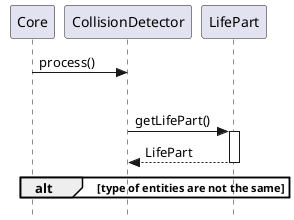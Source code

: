 @startuml
skinparam style strictuml
participant Core
participant CollisionDetector
participant LifePart

Core -> CollisionDetector : process()
loop getAllEntities()
CollisionDetector -> LifePart : getLifePart()
activate LifePart
LifePart --> CollisionDetector : LifePart
deactivate LifePart
alt type of entities are not the same


end
@enduml

@startuml
skinparam style strictuml
participant Core
participant CollisionDetector
participant Entity
participant LifePart
participant PositionPart
participant World
participant GameData
Core -> CollisionDetector : process()
activate CollisionDetector
CollisionDetector -> World: getEntities()
activate World
World --> CollisionDetector: entities
deactivate World

loop for each entity
    CollisionDetector -> World: getEntities()
    activate World
    World --> CollisionDetector: entities
    deactivate World

    loop for each collisionDetection
        CollisionDetector -> Entity: getPart(LifePart)
        activate Entity
        Entity --> CollisionDetector: lifePart
        deactivate Entity

        CollisionDetector -> Entity: getEntityType()
        activate Entity
        Entity --> CollisionDetector: entityType
        deactivate Entity

        alt type is not equal
            CollisionDetector -> CollisionDetector: collides(entity, collisionDetection)
            activate CollisionDetector
            CollisionDetector -> Entity: getPart(PositionPart.class)
            activate Entity
            Entity --> CollisionDetector: PositionPart
            deactivate Entity
        end

        alt collision detected
                CollisionDetector -> LifePart: setLife(-1)
                activate LifePart
                LifePart --> CollisionDetector: life refuced
                deactivate LifePart

                CollisionDetector -> LifePart: setIsHit(true)
                activate LifePart
                LifePart --> CollisionDetector: isHit
                deactivate LifePart
        deactivate CollisionDetector
            alt entity's life == 0
                CollisionDetector -> World: removeEntity(entity)
                activate World
                World --> CollisionDetector: entity removed
                deactivate World
            end
        end

        end
    end
CollisionDetector --> Core: void()
deactivate CollisionDetector
@enduml
